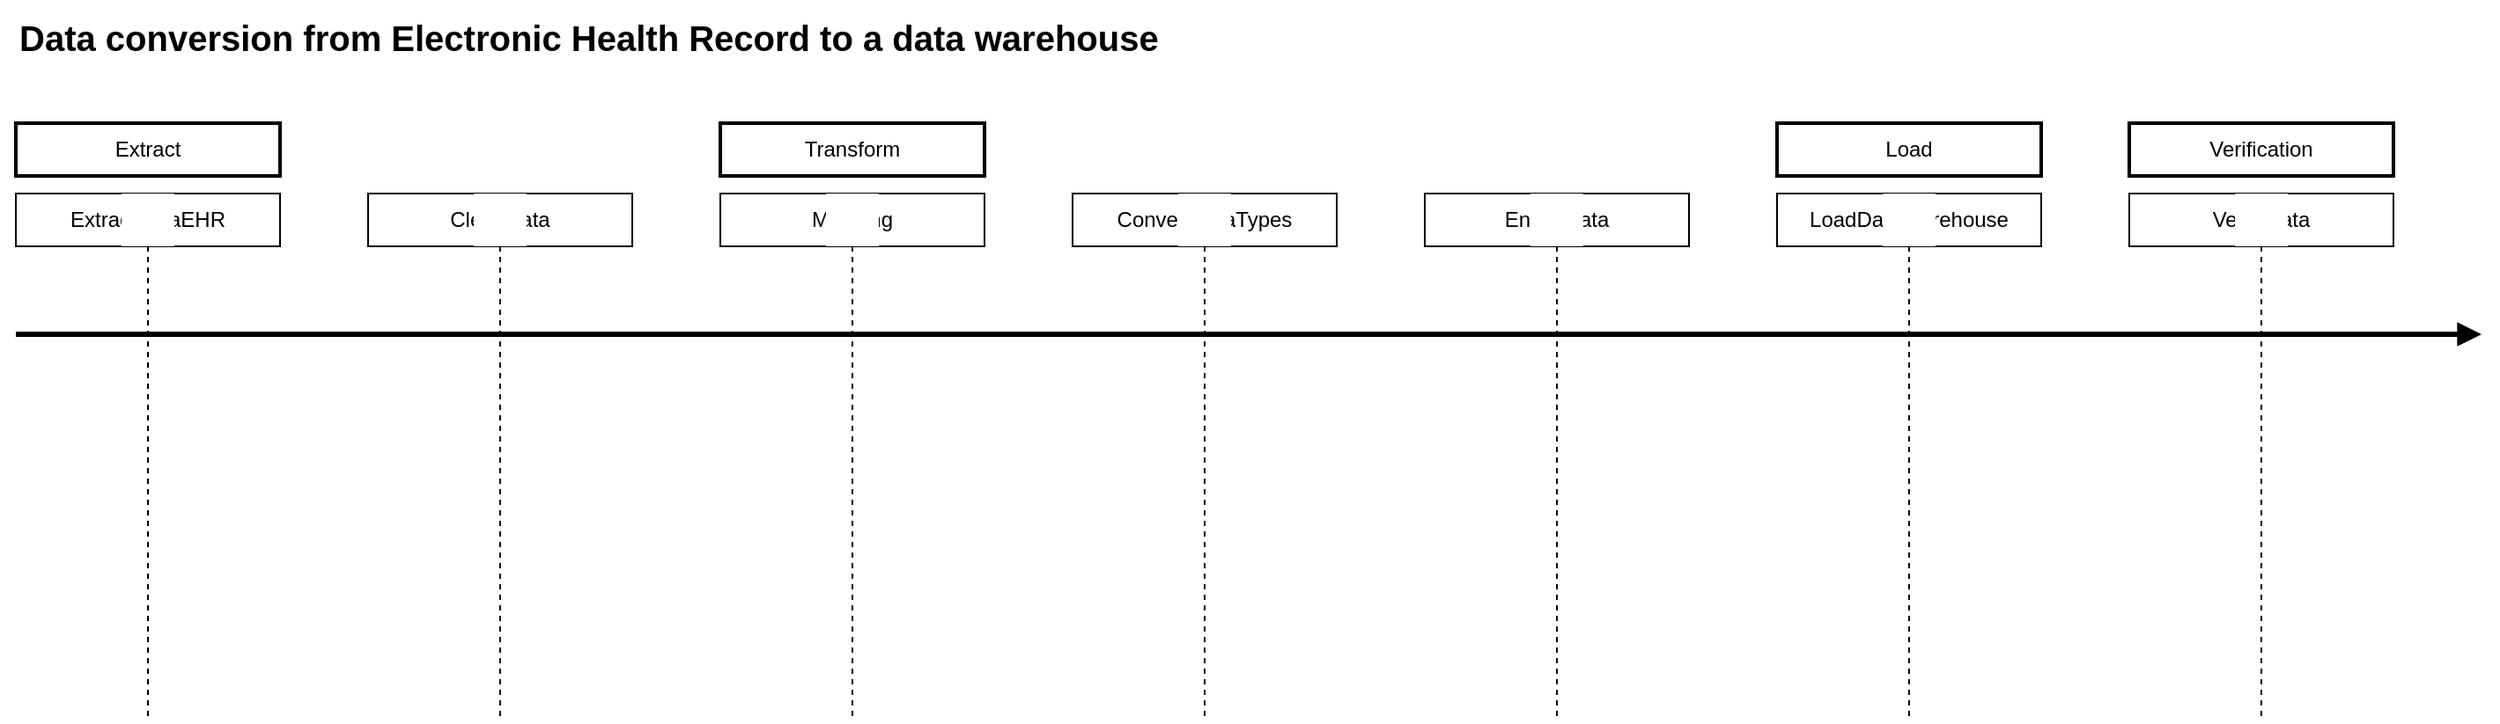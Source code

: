<mxfile version="24.7.7">
  <diagram name="Page-1" id="u_xwP6d0q5Toz4vsdYve">
    <mxGraphModel>
      <root>
        <mxCell id="0" />
        <mxCell id="1" parent="0" />
        <mxCell id="2" value="ExtractDataEHR" style="shape=umlLifeline;perimeter=lifelinePerimeter;whiteSpace=wrap;container=1;dropTarget=0;collapsible=0;recursiveResize=0;outlineConnect=0;portConstraint=eastwest;newEdgeStyle={&quot;edgeStyle&quot;:&quot;elbowEdgeStyle&quot;,&quot;elbow&quot;:&quot;vertical&quot;,&quot;curved&quot;:0,&quot;rounded&quot;:0};size=30;" vertex="1" parent="1">
          <mxGeometry x="150" y="110" width="150" height="300" as="geometry" />
        </mxCell>
        <mxCell id="3" value="" style="shape=image;imageAspect=0;aspect=fixed;image=https://cdn1.iconfinder.com/data/icons/hawcons/32/699721-icon-5-neutral-face-128.png;imageBackground=default;" vertex="1" parent="2">
          <mxGeometry x="60" y="NaN" width="30" height="30" as="geometry" />
        </mxCell>
        <mxCell id="4" value="Extract" style="whiteSpace=wrap;strokeWidth=2;" vertex="1" parent="1">
          <mxGeometry x="150" y="70" width="150" height="30" as="geometry" />
        </mxCell>
        <mxCell id="5" value="CleanData" style="shape=umlLifeline;perimeter=lifelinePerimeter;whiteSpace=wrap;container=1;dropTarget=0;collapsible=0;recursiveResize=0;outlineConnect=0;portConstraint=eastwest;newEdgeStyle={&quot;edgeStyle&quot;:&quot;elbowEdgeStyle&quot;,&quot;elbow&quot;:&quot;vertical&quot;,&quot;curved&quot;:0,&quot;rounded&quot;:0};size=30;" vertex="1" parent="1">
          <mxGeometry x="350" y="110" width="150" height="300" as="geometry" />
        </mxCell>
        <mxCell id="6" value="" style="shape=image;imageAspect=0;aspect=fixed;image=https://cdn1.iconfinder.com/data/icons/hawcons/32/699721-icon-5-neutral-face-128.png;imageBackground=default;" vertex="1" parent="5">
          <mxGeometry x="60" y="NaN" width="30" height="30" as="geometry" />
        </mxCell>
        <mxCell id="7" value="Mapping" style="shape=umlLifeline;perimeter=lifelinePerimeter;whiteSpace=wrap;container=1;dropTarget=0;collapsible=0;recursiveResize=0;outlineConnect=0;portConstraint=eastwest;newEdgeStyle={&quot;edgeStyle&quot;:&quot;elbowEdgeStyle&quot;,&quot;elbow&quot;:&quot;vertical&quot;,&quot;curved&quot;:0,&quot;rounded&quot;:0};size=30;" vertex="1" parent="1">
          <mxGeometry x="550" y="110" width="150" height="300" as="geometry" />
        </mxCell>
        <mxCell id="8" value="" style="shape=image;imageAspect=0;aspect=fixed;image=https://cdn1.iconfinder.com/data/icons/hawcons/32/699721-icon-5-neutral-face-128.png;imageBackground=default;" vertex="1" parent="7">
          <mxGeometry x="60" y="NaN" width="30" height="30" as="geometry" />
        </mxCell>
        <mxCell id="9" value="Transform" style="whiteSpace=wrap;strokeWidth=2;" vertex="1" parent="1">
          <mxGeometry x="550" y="70" width="150" height="30" as="geometry" />
        </mxCell>
        <mxCell id="10" value="ConvertDataTypes" style="shape=umlLifeline;perimeter=lifelinePerimeter;whiteSpace=wrap;container=1;dropTarget=0;collapsible=0;recursiveResize=0;outlineConnect=0;portConstraint=eastwest;newEdgeStyle={&quot;edgeStyle&quot;:&quot;elbowEdgeStyle&quot;,&quot;elbow&quot;:&quot;vertical&quot;,&quot;curved&quot;:0,&quot;rounded&quot;:0};size=30;" vertex="1" parent="1">
          <mxGeometry x="750" y="110" width="150" height="300" as="geometry" />
        </mxCell>
        <mxCell id="11" value="" style="shape=image;imageAspect=0;aspect=fixed;image=https://cdn1.iconfinder.com/data/icons/hawcons/32/699721-icon-5-neutral-face-128.png;imageBackground=default;" vertex="1" parent="10">
          <mxGeometry x="60" y="NaN" width="30" height="30" as="geometry" />
        </mxCell>
        <mxCell id="12" value="EnrichData" style="shape=umlLifeline;perimeter=lifelinePerimeter;whiteSpace=wrap;container=1;dropTarget=0;collapsible=0;recursiveResize=0;outlineConnect=0;portConstraint=eastwest;newEdgeStyle={&quot;edgeStyle&quot;:&quot;elbowEdgeStyle&quot;,&quot;elbow&quot;:&quot;vertical&quot;,&quot;curved&quot;:0,&quot;rounded&quot;:0};size=30;" vertex="1" parent="1">
          <mxGeometry x="950" y="110" width="150" height="300" as="geometry" />
        </mxCell>
        <mxCell id="13" value="" style="shape=image;imageAspect=0;aspect=fixed;image=https://cdn1.iconfinder.com/data/icons/hawcons/32/699721-icon-5-neutral-face-128.png;imageBackground=default;" vertex="1" parent="12">
          <mxGeometry x="60" y="NaN" width="30" height="30" as="geometry" />
        </mxCell>
        <mxCell id="14" value="LoadDataWarehouse" style="shape=umlLifeline;perimeter=lifelinePerimeter;whiteSpace=wrap;container=1;dropTarget=0;collapsible=0;recursiveResize=0;outlineConnect=0;portConstraint=eastwest;newEdgeStyle={&quot;edgeStyle&quot;:&quot;elbowEdgeStyle&quot;,&quot;elbow&quot;:&quot;vertical&quot;,&quot;curved&quot;:0,&quot;rounded&quot;:0};size=30;" vertex="1" parent="1">
          <mxGeometry x="1150" y="110" width="150" height="300" as="geometry" />
        </mxCell>
        <mxCell id="15" value="" style="shape=image;imageAspect=0;aspect=fixed;image=https://cdn1.iconfinder.com/data/icons/hawcons/32/699721-icon-5-neutral-face-128.png;imageBackground=default;" vertex="1" parent="14">
          <mxGeometry x="60" y="NaN" width="30" height="30" as="geometry" />
        </mxCell>
        <mxCell id="16" value="Load" style="whiteSpace=wrap;strokeWidth=2;" vertex="1" parent="1">
          <mxGeometry x="1150" y="70" width="150" height="30" as="geometry" />
        </mxCell>
        <mxCell id="17" value="VerifyData" style="shape=umlLifeline;perimeter=lifelinePerimeter;whiteSpace=wrap;container=1;dropTarget=0;collapsible=0;recursiveResize=0;outlineConnect=0;portConstraint=eastwest;newEdgeStyle={&quot;edgeStyle&quot;:&quot;elbowEdgeStyle&quot;,&quot;elbow&quot;:&quot;vertical&quot;,&quot;curved&quot;:0,&quot;rounded&quot;:0};size=30;" vertex="1" parent="1">
          <mxGeometry x="1350" y="110" width="150" height="300" as="geometry" />
        </mxCell>
        <mxCell id="18" value="" style="shape=image;imageAspect=0;aspect=fixed;image=https://cdn1.iconfinder.com/data/icons/hawcons/32/699721-icon-5-neutral-face-128.png;imageBackground=default;" vertex="1" parent="17">
          <mxGeometry x="60" y="NaN" width="30" height="30" as="geometry" />
        </mxCell>
        <mxCell id="19" value="Verification" style="whiteSpace=wrap;strokeWidth=2;" vertex="1" parent="1">
          <mxGeometry x="1350" y="70" width="150" height="30" as="geometry" />
        </mxCell>
        <mxCell id="20" style="endArrow=block;strokeWidth=3;endFill=1;" edge="1" parent="1">
          <mxGeometry relative="1" as="geometry">
            <mxPoint x="150" y="190" as="sourcePoint" />
            <mxPoint x="1550" y="190" as="targetPoint" />
          </mxGeometry>
        </mxCell>
        <mxCell id="21" value="Data conversion from Electronic Health Record to a data warehouse" style="text;strokeColor=none;fillColor=none;align=left;verticalAlign=middle;fontSize=20;fontStyle=1" vertex="1" parent="1">
          <mxGeometry x="150" width="780" height="40" as="geometry" />
        </mxCell>
      </root>
    </mxGraphModel>
  </diagram>
</mxfile>
